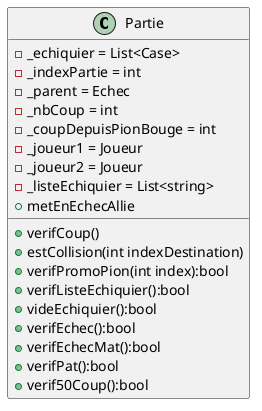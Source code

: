 @startuml

class Partie {
 -_echiquier = List<Case>
 -_indexPartie = int
 -_parent = Echec
 -_nbCoup = int
 -_coupDepuisPionBouge = int
 -_joueur1 = Joueur
 -_joueur2 = Joueur
 -_listeEchiquier = List<string>
 +verifCoup()
 +estCollision(int indexDestination)
 +metEnEchecAllie
 +verifPromoPion(int index):bool
 +verifListeEchiquier():bool
 +videEchiquier():bool
 +verifEchec():bool
 +verifEchecMat():bool
 +verifPat():bool
 +verif50Coup():bool
}

@enduml
